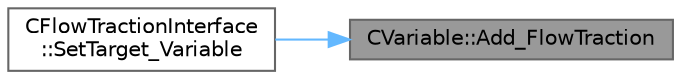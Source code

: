 digraph "CVariable::Add_FlowTraction"
{
 // LATEX_PDF_SIZE
  bgcolor="transparent";
  edge [fontname=Helvetica,fontsize=10,labelfontname=Helvetica,labelfontsize=10];
  node [fontname=Helvetica,fontsize=10,shape=box,height=0.2,width=0.4];
  rankdir="RL";
  Node1 [id="Node000001",label="CVariable::Add_FlowTraction",height=0.2,width=0.4,color="gray40", fillcolor="grey60", style="filled", fontcolor="black",tooltip="A virtual member."];
  Node1 -> Node2 [id="edge1_Node000001_Node000002",dir="back",color="steelblue1",style="solid",tooltip=" "];
  Node2 [id="Node000002",label="CFlowTractionInterface\l::SetTarget_Variable",height=0.2,width=0.4,color="grey40", fillcolor="white", style="filled",URL="$classCFlowTractionInterface.html#a967dce46e38534c6f1d27f133a90c483",tooltip="Set the variable that has been received from the target mesh into the target mesh."];
}
